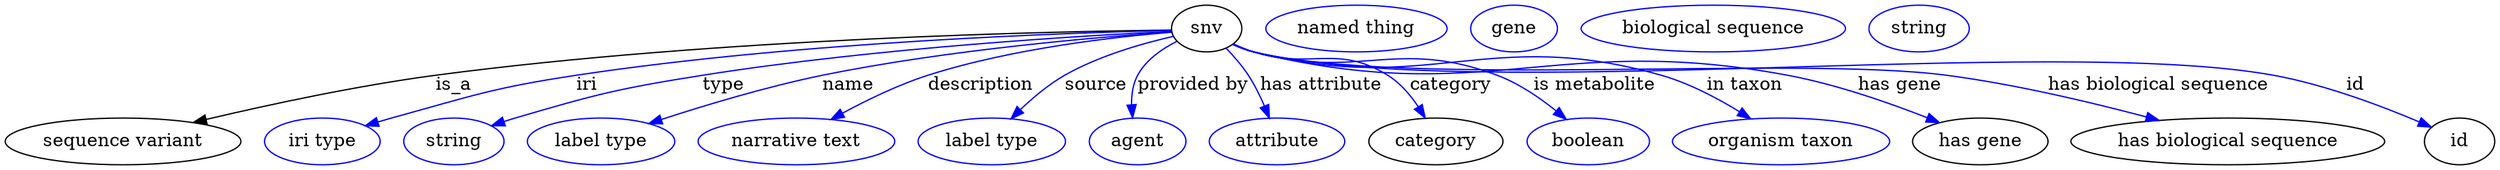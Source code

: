 digraph {
	graph [bb="0,0,1909.3,123"];
	node [label="\N"];
	snv	[height=0.5,
		label=snv,
		pos="922.34,105",
		width=0.75];
	"sequence variant"	[height=0.5,
		pos="90.342,18",
		width=2.5095];
	snv -> "sequence variant"	[label=is_a,
		lp="345.34,61.5",
		pos="e,144.04,32.481 895.11,103.79 810.9,102.85 547.35,97.649 331.34,69 270.64,60.949 202.37,46.243 154.04,34.856"];
	iri	[color=blue,
		height=0.5,
		label="iri type",
		pos="243.34,18",
		width=1.2277];
	snv -> iri	[color=blue,
		label=iri,
		lp="446.34,61.5",
		pos="e,276.64,29.913 895.42,103.54 821.81,101.96 611.16,95.305 438.34,69 374.71,59.316 359.41,53.009 297.34,36 293.77,35.02 290.07,33.96 \
286.37,32.865",
		style=solid];
	type	[color=blue,
		height=0.5,
		label=string,
		pos="344.34,18",
		width=1.0652];
	snv -> type	[color=blue,
		label=type,
		lp="551.34,61.5",
		pos="e,372.99,29.989 895.44,102.82 832.26,99.776 669.59,90.353 535.34,69 470.5,58.686 454.33,54.534 391.34,36 388.44,35.146 385.45,34.209 \
382.46,33.227",
		style=solid];
	name	[color=blue,
		height=0.5,
		label="label type",
		pos="457.34,18",
		width=1.5707];
	snv -> name	[color=blue,
		label=name,
		lp="647.34,61.5",
		pos="e,494.03,31.738 895.25,102.31 843.01,98.726 724.86,88.977 627.34,69 584.83,60.29 537.54,45.995 503.66,34.917",
		style=solid];
	description	[color=blue,
		height=0.5,
		label="narrative text",
		pos="607.34,18",
		width=2.0943];
	snv -> description	[color=blue,
		label=description,
		lp="748.84,61.5",
		pos="e,633.85,34.858 895.39,102.17 854.22,98.808 773.57,89.96 708.34,69 685.61,61.696 661.6,49.994 642.7,39.747",
		style=solid];
	source	[color=blue,
		height=0.5,
		label="label type",
		pos="757.34,18",
		width=1.5707];
	snv -> source	[color=blue,
		label=source,
		lp="837.34,61.5",
		pos="e,772.12,35.382 896.87,98.999 873.96,93.78 839.91,84.203 813.34,69 801.02,61.951 789.05,51.852 779.36,42.574",
		style=solid];
	"provided by"	[color=blue,
		height=0.5,
		label=agent,
		pos="869.34,18",
		width=1.0291];
	snv -> "provided by"	[color=blue,
		label="provided by",
		lp="911.84,61.5",
		pos="e,865.46,36.192 899.49,95.147 888.25,89.49 875.77,80.944 869.34,69 865.67,62.168 864.56,54.012 864.67,46.289",
		style=solid];
	"has attribute"	[color=blue,
		height=0.5,
		label=attribute,
		pos="976.34,18",
		width=1.4443];
	snv -> "has attribute"	[color=blue,
		label="has attribute",
		lp="1010.3,61.5",
		pos="e,970.49,35.908 937.19,89.901 943.03,83.843 949.49,76.45 954.34,69 959.08,61.737 963.23,53.287 966.62,45.422",
		style=solid];
	category	[height=0.5,
		pos="1097.3,18",
		width=1.4263];
	snv -> category	[color=blue,
		label=category,
		lp="1108.8,61.5",
		pos="e,1089.4,36.079 942.9,93.137 947.85,90.845 953.2,88.63 958.34,87 1002.6,72.952 1022,93.681 1061.3,69 1070.7,63.12 1078.4,53.822 \
1084.2,44.831",
		style=solid];
	"is metabolite"	[color=blue,
		height=0.5,
		label=boolean,
		pos="1213.3,18",
		width=1.2999];
	snv -> "is metabolite"	[color=blue,
		label="is metabolite",
		lp="1218.3,61.5",
		pos="e,1196.7,35.007 942.81,92.85 947.77,90.569 953.14,88.432 958.34,87 1038.4,64.941 1066.7,98.395 1144.3,69 1160.7,62.815 1176.6,51.692 \
1189.1,41.505",
		style=solid];
	"in taxon"	[color=blue,
		height=0.5,
		label="organism taxon",
		pos="1361.3,18",
		width=2.3109];
	snv -> "in taxon"	[color=blue,
		label="in taxon",
		lp="1333.3,61.5",
		pos="e,1338,35.458 942.39,92.879 947.46,90.537 952.98,88.365 958.34,87 1092.5,52.814 1136.2,106.97 1269.3,69 1290.6,62.929 1312.5,51.32 \
1329.5,40.816",
		style=solid];
	"has gene"	[height=0.5,
		pos="1514.3,18",
		width=1.4443];
	snv -> "has gene"	[color=blue,
		label="has gene",
		lp="1452.3,61.5",
		pos="e,1483,32.482 942.38,92.827 947.45,90.487 952.97,88.329 958.34,87 1134.5,43.39 1187.9,102.38 1366.3,69 1403.6,62.032 1444.3,47.778 \
1473.5,36.266",
		style=solid];
	"has biological sequence"	[height=0.5,
		pos="1704.3,18",
		width=3.34];
	snv -> "has biological sequence"	[color=blue,
		label="has biological sequence",
		lp="1650.8,61.5",
		pos="e,1651.6,34.224 942.37,92.788 947.44,90.449 952.97,88.301 958.34,87 1072.9,59.267 1371.5,84.36 1488.3,69 1540.7,62.111 1599.1,48.229 \
1641.9,36.836",
		style=solid];
	id	[height=0.5,
		pos="1882.3,18",
		width=0.75];
	snv -> id	[color=blue,
		label=id,
		lp="1802.3,61.5",
		pos="e,1860.6,29.006 942.36,92.746 947.43,90.409 952.96,88.272 958.34,87 1127.3,47.066 1568.5,100.03 1739.3,69 1779.2,61.767 1822.8,45.168 \
1851.2,33.073",
		style=solid];
	"named thing_category"	[color=blue,
		height=0.5,
		label="named thing",
		pos="1037.3,105",
		width=1.9318];
	"sequence variant_has gene"	[color=blue,
		height=0.5,
		label=gene,
		pos="1158.3,105",
		width=0.92075];
	"sequence variant_has biological sequence"	[color=blue,
		height=0.5,
		label="biological sequence",
		pos="1311.3,105",
		width=2.8164];
	"sequence variant_id"	[color=blue,
		height=0.5,
		label=string,
		pos="1469.3,105",
		width=1.0652];
}
